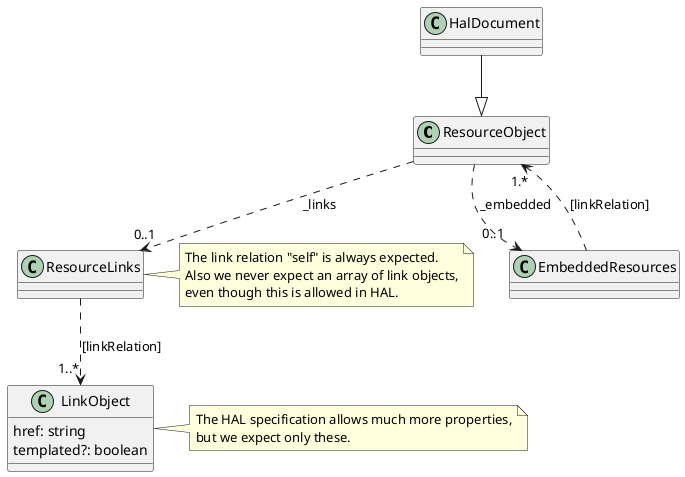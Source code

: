 @startuml
class ResourceObject {
}

class EmbeddedResources
class ResourceLinks
class LinkObject {
    href: string
    templated?: boolean
}

ResourceObject ..> "0..1" ResourceLinks : _links
ResourceLinks ..> "1..*" LinkObject : [linkRelation]

ResourceObject ..> "0..1" EmbeddedResources : _embedded
EmbeddedResources ..> "1.*" ResourceObject : [linkRelation]

HalDocument --|> ResourceObject

note right of LinkObject
    The HAL specification allows much more properties,
    but we expect only these.
end note
note right of ResourceLinks
    The link relation "self" is always expected.
    Also we never expect an array of link objects,
    even though this is allowed in HAL.
end note

@enduml
